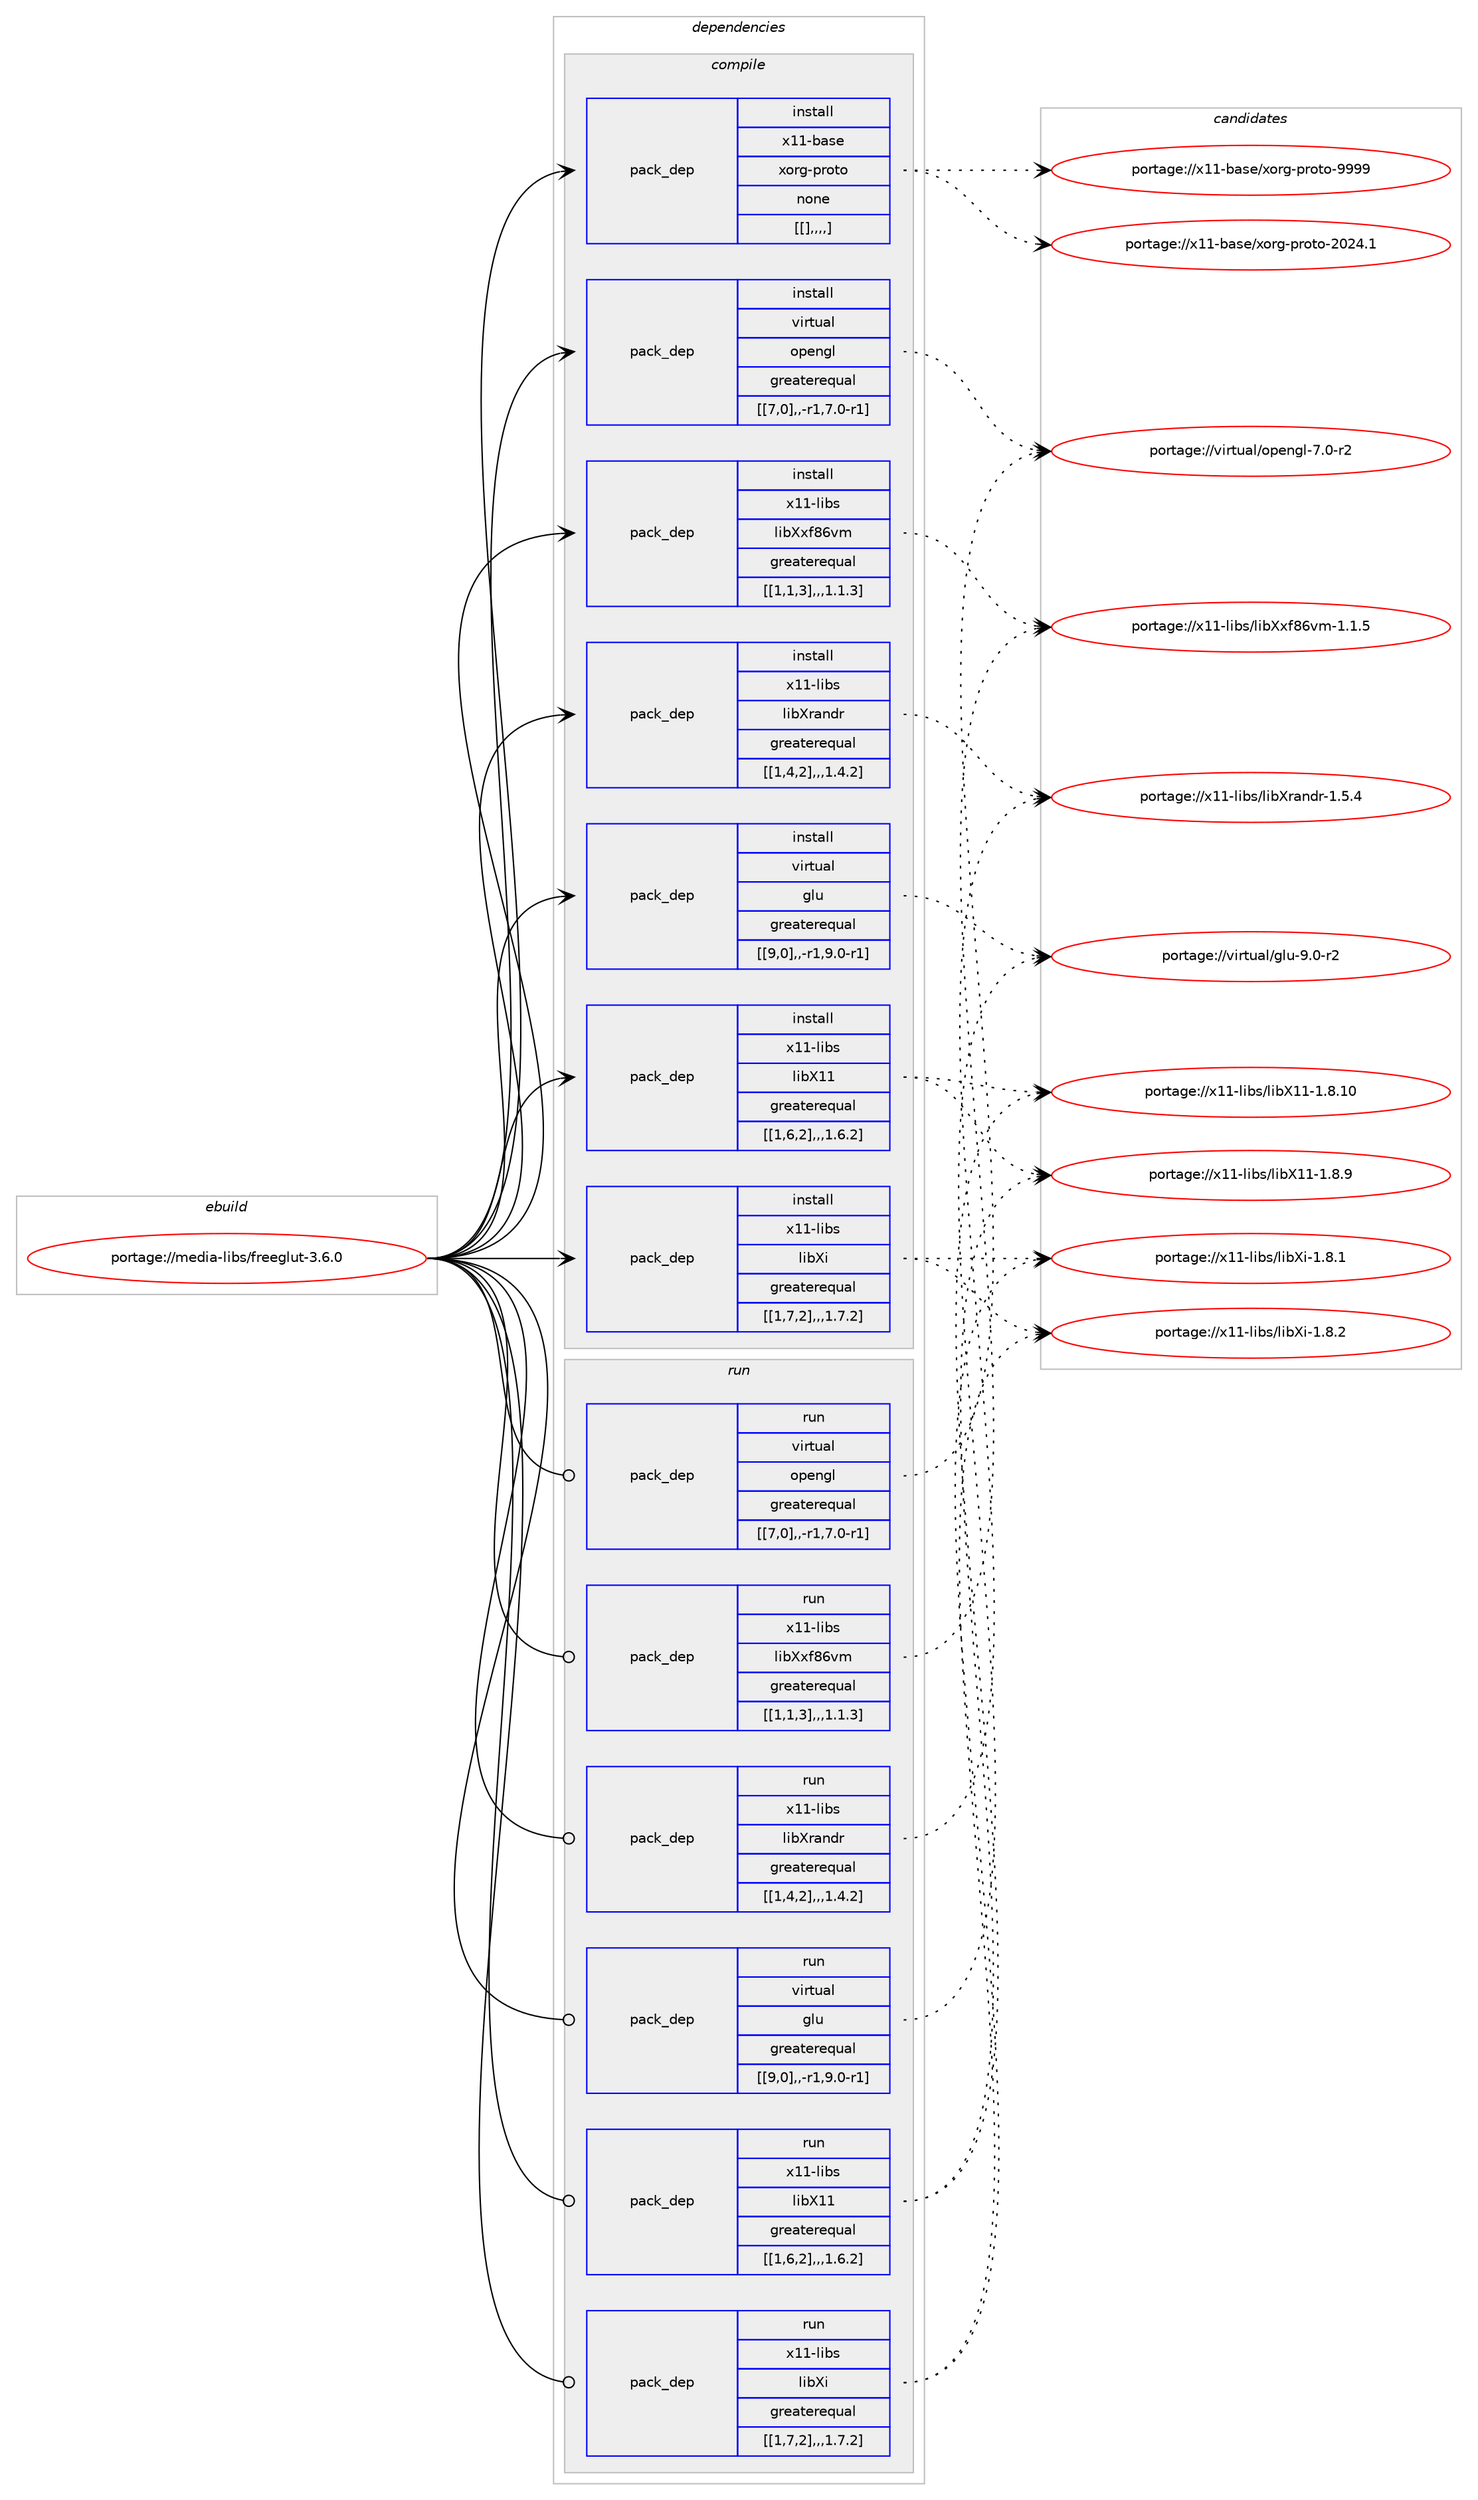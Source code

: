 digraph prolog {

# *************
# Graph options
# *************

newrank=true;
concentrate=true;
compound=true;
graph [rankdir=LR,fontname=Helvetica,fontsize=10,ranksep=1.5];#, ranksep=2.5, nodesep=0.2];
edge  [arrowhead=vee];
node  [fontname=Helvetica,fontsize=10];

# **********
# The ebuild
# **********

subgraph cluster_leftcol {
color=gray;
label=<<i>ebuild</i>>;
id [label="portage://media-libs/freeglut-3.6.0", color=red, width=4, href="../media-libs/freeglut-3.6.0.svg"];
}

# ****************
# The dependencies
# ****************

subgraph cluster_midcol {
color=gray;
label=<<i>dependencies</i>>;
subgraph cluster_compile {
fillcolor="#eeeeee";
style=filled;
label=<<i>compile</i>>;
subgraph pack231866 {
dependency312292 [label=<<TABLE BORDER="0" CELLBORDER="1" CELLSPACING="0" CELLPADDING="4" WIDTH="220"><TR><TD ROWSPAN="6" CELLPADDING="30">pack_dep</TD></TR><TR><TD WIDTH="110">install</TD></TR><TR><TD>virtual</TD></TR><TR><TD>glu</TD></TR><TR><TD>greaterequal</TD></TR><TR><TD>[[9,0],,-r1,9.0-r1]</TD></TR></TABLE>>, shape=none, color=blue];
}
id:e -> dependency312292:w [weight=20,style="solid",arrowhead="vee"];
subgraph pack231867 {
dependency312293 [label=<<TABLE BORDER="0" CELLBORDER="1" CELLSPACING="0" CELLPADDING="4" WIDTH="220"><TR><TD ROWSPAN="6" CELLPADDING="30">pack_dep</TD></TR><TR><TD WIDTH="110">install</TD></TR><TR><TD>virtual</TD></TR><TR><TD>opengl</TD></TR><TR><TD>greaterequal</TD></TR><TR><TD>[[7,0],,-r1,7.0-r1]</TD></TR></TABLE>>, shape=none, color=blue];
}
id:e -> dependency312293:w [weight=20,style="solid",arrowhead="vee"];
subgraph pack231868 {
dependency312294 [label=<<TABLE BORDER="0" CELLBORDER="1" CELLSPACING="0" CELLPADDING="4" WIDTH="220"><TR><TD ROWSPAN="6" CELLPADDING="30">pack_dep</TD></TR><TR><TD WIDTH="110">install</TD></TR><TR><TD>x11-base</TD></TR><TR><TD>xorg-proto</TD></TR><TR><TD>none</TD></TR><TR><TD>[[],,,,]</TD></TR></TABLE>>, shape=none, color=blue];
}
id:e -> dependency312294:w [weight=20,style="solid",arrowhead="vee"];
subgraph pack231869 {
dependency312295 [label=<<TABLE BORDER="0" CELLBORDER="1" CELLSPACING="0" CELLPADDING="4" WIDTH="220"><TR><TD ROWSPAN="6" CELLPADDING="30">pack_dep</TD></TR><TR><TD WIDTH="110">install</TD></TR><TR><TD>x11-libs</TD></TR><TR><TD>libX11</TD></TR><TR><TD>greaterequal</TD></TR><TR><TD>[[1,6,2],,,1.6.2]</TD></TR></TABLE>>, shape=none, color=blue];
}
id:e -> dependency312295:w [weight=20,style="solid",arrowhead="vee"];
subgraph pack231870 {
dependency312296 [label=<<TABLE BORDER="0" CELLBORDER="1" CELLSPACING="0" CELLPADDING="4" WIDTH="220"><TR><TD ROWSPAN="6" CELLPADDING="30">pack_dep</TD></TR><TR><TD WIDTH="110">install</TD></TR><TR><TD>x11-libs</TD></TR><TR><TD>libXi</TD></TR><TR><TD>greaterequal</TD></TR><TR><TD>[[1,7,2],,,1.7.2]</TD></TR></TABLE>>, shape=none, color=blue];
}
id:e -> dependency312296:w [weight=20,style="solid",arrowhead="vee"];
subgraph pack231871 {
dependency312297 [label=<<TABLE BORDER="0" CELLBORDER="1" CELLSPACING="0" CELLPADDING="4" WIDTH="220"><TR><TD ROWSPAN="6" CELLPADDING="30">pack_dep</TD></TR><TR><TD WIDTH="110">install</TD></TR><TR><TD>x11-libs</TD></TR><TR><TD>libXrandr</TD></TR><TR><TD>greaterequal</TD></TR><TR><TD>[[1,4,2],,,1.4.2]</TD></TR></TABLE>>, shape=none, color=blue];
}
id:e -> dependency312297:w [weight=20,style="solid",arrowhead="vee"];
subgraph pack231872 {
dependency312298 [label=<<TABLE BORDER="0" CELLBORDER="1" CELLSPACING="0" CELLPADDING="4" WIDTH="220"><TR><TD ROWSPAN="6" CELLPADDING="30">pack_dep</TD></TR><TR><TD WIDTH="110">install</TD></TR><TR><TD>x11-libs</TD></TR><TR><TD>libXxf86vm</TD></TR><TR><TD>greaterequal</TD></TR><TR><TD>[[1,1,3],,,1.1.3]</TD></TR></TABLE>>, shape=none, color=blue];
}
id:e -> dependency312298:w [weight=20,style="solid",arrowhead="vee"];
}
subgraph cluster_compileandrun {
fillcolor="#eeeeee";
style=filled;
label=<<i>compile and run</i>>;
}
subgraph cluster_run {
fillcolor="#eeeeee";
style=filled;
label=<<i>run</i>>;
subgraph pack231873 {
dependency312299 [label=<<TABLE BORDER="0" CELLBORDER="1" CELLSPACING="0" CELLPADDING="4" WIDTH="220"><TR><TD ROWSPAN="6" CELLPADDING="30">pack_dep</TD></TR><TR><TD WIDTH="110">run</TD></TR><TR><TD>virtual</TD></TR><TR><TD>glu</TD></TR><TR><TD>greaterequal</TD></TR><TR><TD>[[9,0],,-r1,9.0-r1]</TD></TR></TABLE>>, shape=none, color=blue];
}
id:e -> dependency312299:w [weight=20,style="solid",arrowhead="odot"];
subgraph pack231874 {
dependency312300 [label=<<TABLE BORDER="0" CELLBORDER="1" CELLSPACING="0" CELLPADDING="4" WIDTH="220"><TR><TD ROWSPAN="6" CELLPADDING="30">pack_dep</TD></TR><TR><TD WIDTH="110">run</TD></TR><TR><TD>virtual</TD></TR><TR><TD>opengl</TD></TR><TR><TD>greaterequal</TD></TR><TR><TD>[[7,0],,-r1,7.0-r1]</TD></TR></TABLE>>, shape=none, color=blue];
}
id:e -> dependency312300:w [weight=20,style="solid",arrowhead="odot"];
subgraph pack231875 {
dependency312301 [label=<<TABLE BORDER="0" CELLBORDER="1" CELLSPACING="0" CELLPADDING="4" WIDTH="220"><TR><TD ROWSPAN="6" CELLPADDING="30">pack_dep</TD></TR><TR><TD WIDTH="110">run</TD></TR><TR><TD>x11-libs</TD></TR><TR><TD>libX11</TD></TR><TR><TD>greaterequal</TD></TR><TR><TD>[[1,6,2],,,1.6.2]</TD></TR></TABLE>>, shape=none, color=blue];
}
id:e -> dependency312301:w [weight=20,style="solid",arrowhead="odot"];
subgraph pack231876 {
dependency312302 [label=<<TABLE BORDER="0" CELLBORDER="1" CELLSPACING="0" CELLPADDING="4" WIDTH="220"><TR><TD ROWSPAN="6" CELLPADDING="30">pack_dep</TD></TR><TR><TD WIDTH="110">run</TD></TR><TR><TD>x11-libs</TD></TR><TR><TD>libXi</TD></TR><TR><TD>greaterequal</TD></TR><TR><TD>[[1,7,2],,,1.7.2]</TD></TR></TABLE>>, shape=none, color=blue];
}
id:e -> dependency312302:w [weight=20,style="solid",arrowhead="odot"];
subgraph pack231877 {
dependency312303 [label=<<TABLE BORDER="0" CELLBORDER="1" CELLSPACING="0" CELLPADDING="4" WIDTH="220"><TR><TD ROWSPAN="6" CELLPADDING="30">pack_dep</TD></TR><TR><TD WIDTH="110">run</TD></TR><TR><TD>x11-libs</TD></TR><TR><TD>libXrandr</TD></TR><TR><TD>greaterequal</TD></TR><TR><TD>[[1,4,2],,,1.4.2]</TD></TR></TABLE>>, shape=none, color=blue];
}
id:e -> dependency312303:w [weight=20,style="solid",arrowhead="odot"];
subgraph pack231878 {
dependency312304 [label=<<TABLE BORDER="0" CELLBORDER="1" CELLSPACING="0" CELLPADDING="4" WIDTH="220"><TR><TD ROWSPAN="6" CELLPADDING="30">pack_dep</TD></TR><TR><TD WIDTH="110">run</TD></TR><TR><TD>x11-libs</TD></TR><TR><TD>libXxf86vm</TD></TR><TR><TD>greaterequal</TD></TR><TR><TD>[[1,1,3],,,1.1.3]</TD></TR></TABLE>>, shape=none, color=blue];
}
id:e -> dependency312304:w [weight=20,style="solid",arrowhead="odot"];
}
}

# **************
# The candidates
# **************

subgraph cluster_choices {
rank=same;
color=gray;
label=<<i>candidates</i>>;

subgraph choice231866 {
color=black;
nodesep=1;
choice1181051141161179710847103108117455746484511450 [label="portage://virtual/glu-9.0-r2", color=red, width=4,href="../virtual/glu-9.0-r2.svg"];
dependency312292:e -> choice1181051141161179710847103108117455746484511450:w [style=dotted,weight="100"];
}
subgraph choice231867 {
color=black;
nodesep=1;
choice1181051141161179710847111112101110103108455546484511450 [label="portage://virtual/opengl-7.0-r2", color=red, width=4,href="../virtual/opengl-7.0-r2.svg"];
dependency312293:e -> choice1181051141161179710847111112101110103108455546484511450:w [style=dotted,weight="100"];
}
subgraph choice231868 {
color=black;
nodesep=1;
choice120494945989711510147120111114103451121141111161114557575757 [label="portage://x11-base/xorg-proto-9999", color=red, width=4,href="../x11-base/xorg-proto-9999.svg"];
choice1204949459897115101471201111141034511211411111611145504850524649 [label="portage://x11-base/xorg-proto-2024.1", color=red, width=4,href="../x11-base/xorg-proto-2024.1.svg"];
dependency312294:e -> choice120494945989711510147120111114103451121141111161114557575757:w [style=dotted,weight="100"];
dependency312294:e -> choice1204949459897115101471201111141034511211411111611145504850524649:w [style=dotted,weight="100"];
}
subgraph choice231869 {
color=black;
nodesep=1;
choice12049494510810598115471081059888494945494656464948 [label="portage://x11-libs/libX11-1.8.10", color=red, width=4,href="../x11-libs/libX11-1.8.10.svg"];
choice120494945108105981154710810598884949454946564657 [label="portage://x11-libs/libX11-1.8.9", color=red, width=4,href="../x11-libs/libX11-1.8.9.svg"];
dependency312295:e -> choice12049494510810598115471081059888494945494656464948:w [style=dotted,weight="100"];
dependency312295:e -> choice120494945108105981154710810598884949454946564657:w [style=dotted,weight="100"];
}
subgraph choice231870 {
color=black;
nodesep=1;
choice12049494510810598115471081059888105454946564650 [label="portage://x11-libs/libXi-1.8.2", color=red, width=4,href="../x11-libs/libXi-1.8.2.svg"];
choice12049494510810598115471081059888105454946564649 [label="portage://x11-libs/libXi-1.8.1", color=red, width=4,href="../x11-libs/libXi-1.8.1.svg"];
dependency312296:e -> choice12049494510810598115471081059888105454946564650:w [style=dotted,weight="100"];
dependency312296:e -> choice12049494510810598115471081059888105454946564649:w [style=dotted,weight="100"];
}
subgraph choice231871 {
color=black;
nodesep=1;
choice1204949451081059811547108105988811497110100114454946534652 [label="portage://x11-libs/libXrandr-1.5.4", color=red, width=4,href="../x11-libs/libXrandr-1.5.4.svg"];
dependency312297:e -> choice1204949451081059811547108105988811497110100114454946534652:w [style=dotted,weight="100"];
}
subgraph choice231872 {
color=black;
nodesep=1;
choice120494945108105981154710810598881201025654118109454946494653 [label="portage://x11-libs/libXxf86vm-1.1.5", color=red, width=4,href="../x11-libs/libXxf86vm-1.1.5.svg"];
dependency312298:e -> choice120494945108105981154710810598881201025654118109454946494653:w [style=dotted,weight="100"];
}
subgraph choice231873 {
color=black;
nodesep=1;
choice1181051141161179710847103108117455746484511450 [label="portage://virtual/glu-9.0-r2", color=red, width=4,href="../virtual/glu-9.0-r2.svg"];
dependency312299:e -> choice1181051141161179710847103108117455746484511450:w [style=dotted,weight="100"];
}
subgraph choice231874 {
color=black;
nodesep=1;
choice1181051141161179710847111112101110103108455546484511450 [label="portage://virtual/opengl-7.0-r2", color=red, width=4,href="../virtual/opengl-7.0-r2.svg"];
dependency312300:e -> choice1181051141161179710847111112101110103108455546484511450:w [style=dotted,weight="100"];
}
subgraph choice231875 {
color=black;
nodesep=1;
choice12049494510810598115471081059888494945494656464948 [label="portage://x11-libs/libX11-1.8.10", color=red, width=4,href="../x11-libs/libX11-1.8.10.svg"];
choice120494945108105981154710810598884949454946564657 [label="portage://x11-libs/libX11-1.8.9", color=red, width=4,href="../x11-libs/libX11-1.8.9.svg"];
dependency312301:e -> choice12049494510810598115471081059888494945494656464948:w [style=dotted,weight="100"];
dependency312301:e -> choice120494945108105981154710810598884949454946564657:w [style=dotted,weight="100"];
}
subgraph choice231876 {
color=black;
nodesep=1;
choice12049494510810598115471081059888105454946564650 [label="portage://x11-libs/libXi-1.8.2", color=red, width=4,href="../x11-libs/libXi-1.8.2.svg"];
choice12049494510810598115471081059888105454946564649 [label="portage://x11-libs/libXi-1.8.1", color=red, width=4,href="../x11-libs/libXi-1.8.1.svg"];
dependency312302:e -> choice12049494510810598115471081059888105454946564650:w [style=dotted,weight="100"];
dependency312302:e -> choice12049494510810598115471081059888105454946564649:w [style=dotted,weight="100"];
}
subgraph choice231877 {
color=black;
nodesep=1;
choice1204949451081059811547108105988811497110100114454946534652 [label="portage://x11-libs/libXrandr-1.5.4", color=red, width=4,href="../x11-libs/libXrandr-1.5.4.svg"];
dependency312303:e -> choice1204949451081059811547108105988811497110100114454946534652:w [style=dotted,weight="100"];
}
subgraph choice231878 {
color=black;
nodesep=1;
choice120494945108105981154710810598881201025654118109454946494653 [label="portage://x11-libs/libXxf86vm-1.1.5", color=red, width=4,href="../x11-libs/libXxf86vm-1.1.5.svg"];
dependency312304:e -> choice120494945108105981154710810598881201025654118109454946494653:w [style=dotted,weight="100"];
}
}

}
